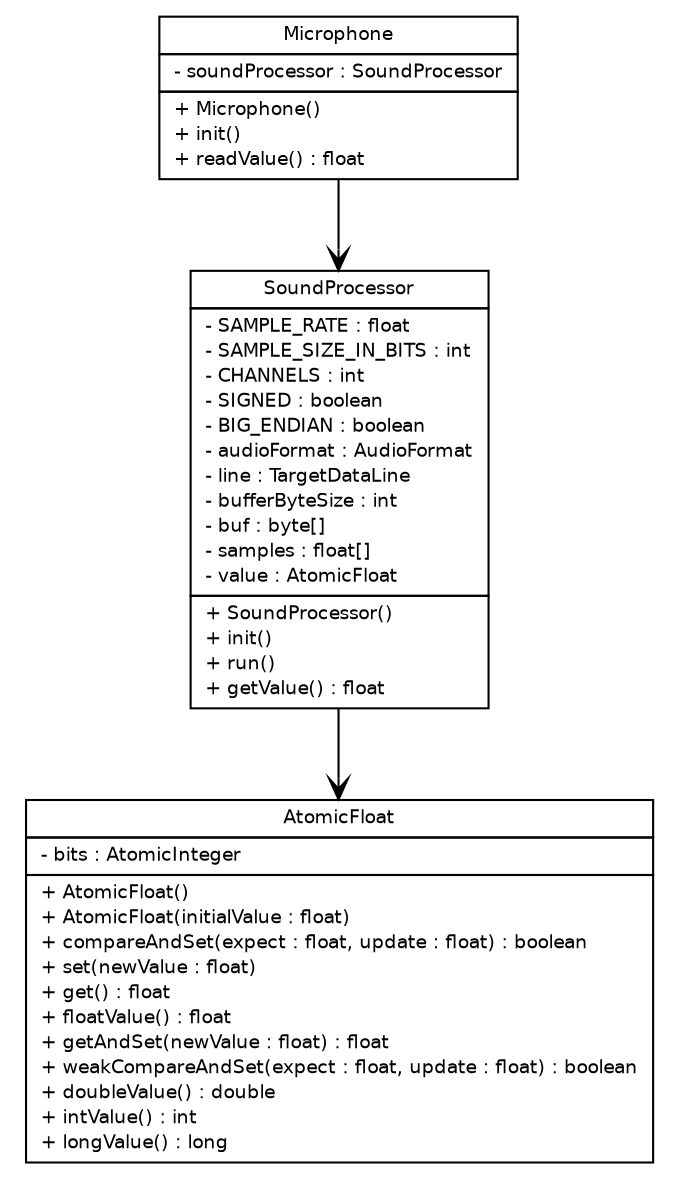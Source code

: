 #!/usr/local/bin/dot
#
# Class diagram 
# Generated by UMLGraph version R5_6-24-gf6e263 (http://www.umlgraph.org/)
#

digraph G {
	edge [fontname="Helvetica",fontsize=10,labelfontname="Helvetica",labelfontsize=10];
	node [fontname="Helvetica",fontsize=10,shape=plaintext];
	nodesep=0.25;
	ranksep=0.5;
	// ev3dev.sensors.microphone.AtomicFloat
	c152 [label=<<table title="ev3dev.sensors.microphone.AtomicFloat" border="0" cellborder="1" cellspacing="0" cellpadding="2" port="p" href="./AtomicFloat.html">
		<tr><td><table border="0" cellspacing="0" cellpadding="1">
<tr><td align="center" balign="center"> AtomicFloat </td></tr>
		</table></td></tr>
		<tr><td><table border="0" cellspacing="0" cellpadding="1">
<tr><td align="left" balign="left"> - bits : AtomicInteger </td></tr>
		</table></td></tr>
		<tr><td><table border="0" cellspacing="0" cellpadding="1">
<tr><td align="left" balign="left"> + AtomicFloat() </td></tr>
<tr><td align="left" balign="left"> + AtomicFloat(initialValue : float) </td></tr>
<tr><td align="left" balign="left"> + compareAndSet(expect : float, update : float) : boolean </td></tr>
<tr><td align="left" balign="left"> + set(newValue : float) </td></tr>
<tr><td align="left" balign="left"> + get() : float </td></tr>
<tr><td align="left" balign="left"> + floatValue() : float </td></tr>
<tr><td align="left" balign="left"> + getAndSet(newValue : float) : float </td></tr>
<tr><td align="left" balign="left"> + weakCompareAndSet(expect : float, update : float) : boolean </td></tr>
<tr><td align="left" balign="left"> + doubleValue() : double </td></tr>
<tr><td align="left" balign="left"> + intValue() : int </td></tr>
<tr><td align="left" balign="left"> + longValue() : long </td></tr>
		</table></td></tr>
		</table>>, URL="./AtomicFloat.html", fontname="Helvetica", fontcolor="black", fontsize=9.0];
	// ev3dev.sensors.microphone.Microphone
	c153 [label=<<table title="ev3dev.sensors.microphone.Microphone" border="0" cellborder="1" cellspacing="0" cellpadding="2" port="p" href="./Microphone.html">
		<tr><td><table border="0" cellspacing="0" cellpadding="1">
<tr><td align="center" balign="center"> Microphone </td></tr>
		</table></td></tr>
		<tr><td><table border="0" cellspacing="0" cellpadding="1">
<tr><td align="left" balign="left"> - soundProcessor : SoundProcessor </td></tr>
		</table></td></tr>
		<tr><td><table border="0" cellspacing="0" cellpadding="1">
<tr><td align="left" balign="left"> + Microphone() </td></tr>
<tr><td align="left" balign="left"> + init() </td></tr>
<tr><td align="left" balign="left"> + readValue() : float </td></tr>
		</table></td></tr>
		</table>>, URL="./Microphone.html", fontname="Helvetica", fontcolor="black", fontsize=9.0];
	// ev3dev.sensors.microphone.SoundProcessor
	c154 [label=<<table title="ev3dev.sensors.microphone.SoundProcessor" border="0" cellborder="1" cellspacing="0" cellpadding="2" port="p" href="./SoundProcessor.html">
		<tr><td><table border="0" cellspacing="0" cellpadding="1">
<tr><td align="center" balign="center"> SoundProcessor </td></tr>
		</table></td></tr>
		<tr><td><table border="0" cellspacing="0" cellpadding="1">
<tr><td align="left" balign="left"> - SAMPLE_RATE : float </td></tr>
<tr><td align="left" balign="left"> - SAMPLE_SIZE_IN_BITS : int </td></tr>
<tr><td align="left" balign="left"> - CHANNELS : int </td></tr>
<tr><td align="left" balign="left"> - SIGNED : boolean </td></tr>
<tr><td align="left" balign="left"> - BIG_ENDIAN : boolean </td></tr>
<tr><td align="left" balign="left"> - audioFormat : AudioFormat </td></tr>
<tr><td align="left" balign="left"> - line : TargetDataLine </td></tr>
<tr><td align="left" balign="left"> - bufferByteSize : int </td></tr>
<tr><td align="left" balign="left"> - buf : byte[] </td></tr>
<tr><td align="left" balign="left"> - samples : float[] </td></tr>
<tr><td align="left" balign="left"> - value : AtomicFloat </td></tr>
		</table></td></tr>
		<tr><td><table border="0" cellspacing="0" cellpadding="1">
<tr><td align="left" balign="left"> + SoundProcessor() </td></tr>
<tr><td align="left" balign="left"> + init() </td></tr>
<tr><td align="left" balign="left"> + run() </td></tr>
<tr><td align="left" balign="left"> + getValue() : float </td></tr>
		</table></td></tr>
		</table>>, URL="./SoundProcessor.html", fontname="Helvetica", fontcolor="black", fontsize=9.0];
	// ev3dev.sensors.microphone.Microphone NAVASSOC ev3dev.sensors.microphone.SoundProcessor
	c153:p -> c154:p [taillabel="", label="", headlabel="", fontname="Helvetica", fontcolor="black", fontsize=10.0, color="black", arrowhead=open];
	// ev3dev.sensors.microphone.SoundProcessor NAVASSOC ev3dev.sensors.microphone.AtomicFloat
	c154:p -> c152:p [taillabel="", label="", headlabel="", fontname="Helvetica", fontcolor="black", fontsize=10.0, color="black", arrowhead=open];
}


